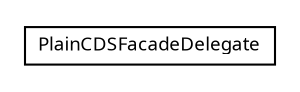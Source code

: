#!/usr/local/bin/dot
#
# Class diagram 
# Generated by UMLGraph version R5_6 (http://www.umlgraph.org/)
#

digraph G {
	edge [fontname="Trebuchet MS",fontsize=10,labelfontname="Trebuchet MS",labelfontsize=10];
	node [fontname="Trebuchet MS",fontsize=10,shape=plaintext];
	nodesep=0.25;
	ranksep=0.5;
	// se.cambio.cds.model.facade.cds.plain.PlainCDSFacadeDelegate
	c31312 [label=<<table title="se.cambio.cds.model.facade.cds.plain.PlainCDSFacadeDelegate" border="0" cellborder="1" cellspacing="0" cellpadding="2" port="p" href="./PlainCDSFacadeDelegate.html">
		<tr><td><table border="0" cellspacing="0" cellpadding="1">
<tr><td align="center" balign="center"><font face="Trebuchet MS"> PlainCDSFacadeDelegate </font></td></tr>
		</table></td></tr>
		</table>>, URL="./PlainCDSFacadeDelegate.html", fontname="Trebuchet MS", fontcolor="black", fontsize=9.0];
}

